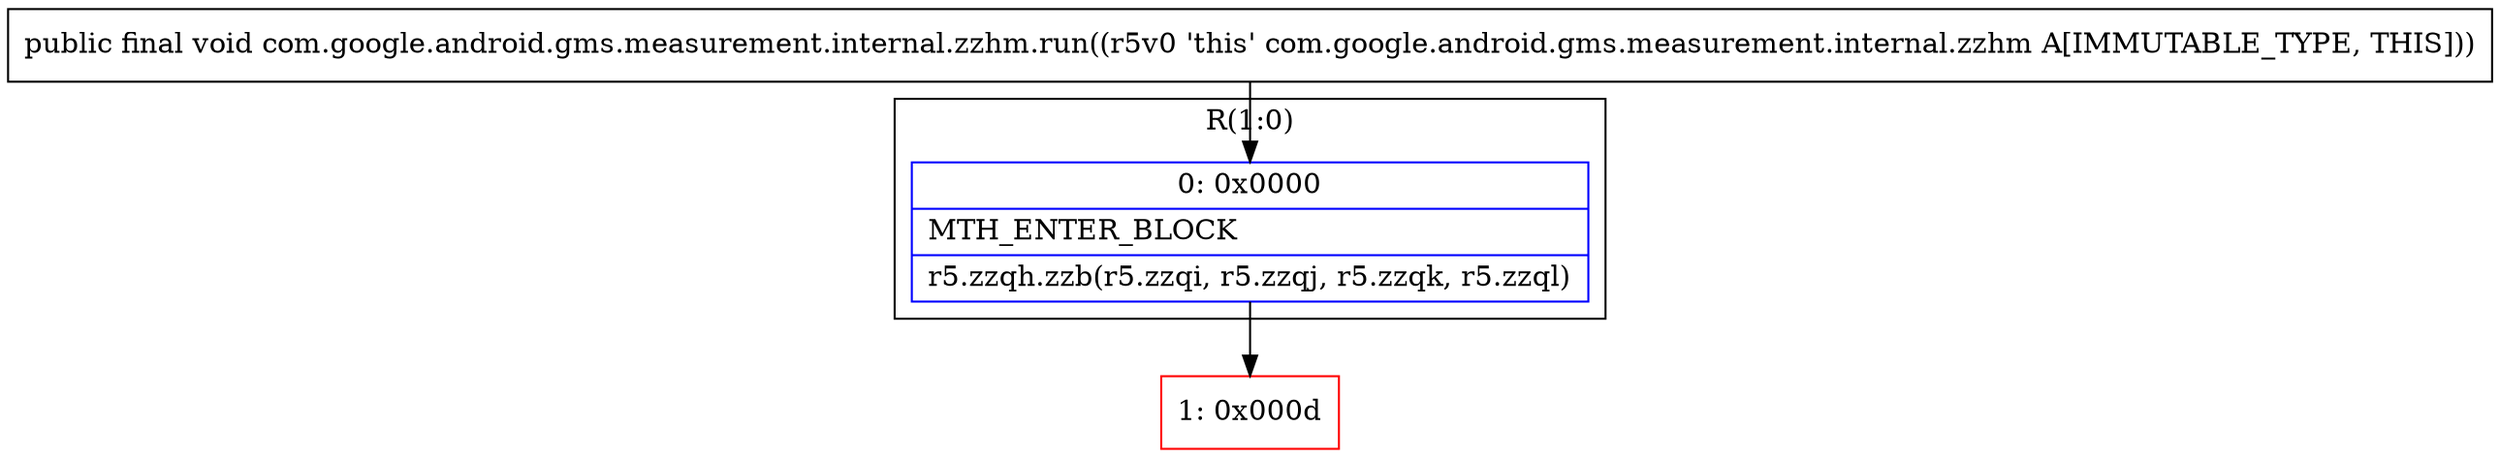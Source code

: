 digraph "CFG forcom.google.android.gms.measurement.internal.zzhm.run()V" {
subgraph cluster_Region_2033136424 {
label = "R(1:0)";
node [shape=record,color=blue];
Node_0 [shape=record,label="{0\:\ 0x0000|MTH_ENTER_BLOCK\l|r5.zzqh.zzb(r5.zzqi, r5.zzqj, r5.zzqk, r5.zzql)\l}"];
}
Node_1 [shape=record,color=red,label="{1\:\ 0x000d}"];
MethodNode[shape=record,label="{public final void com.google.android.gms.measurement.internal.zzhm.run((r5v0 'this' com.google.android.gms.measurement.internal.zzhm A[IMMUTABLE_TYPE, THIS])) }"];
MethodNode -> Node_0;
Node_0 -> Node_1;
}

